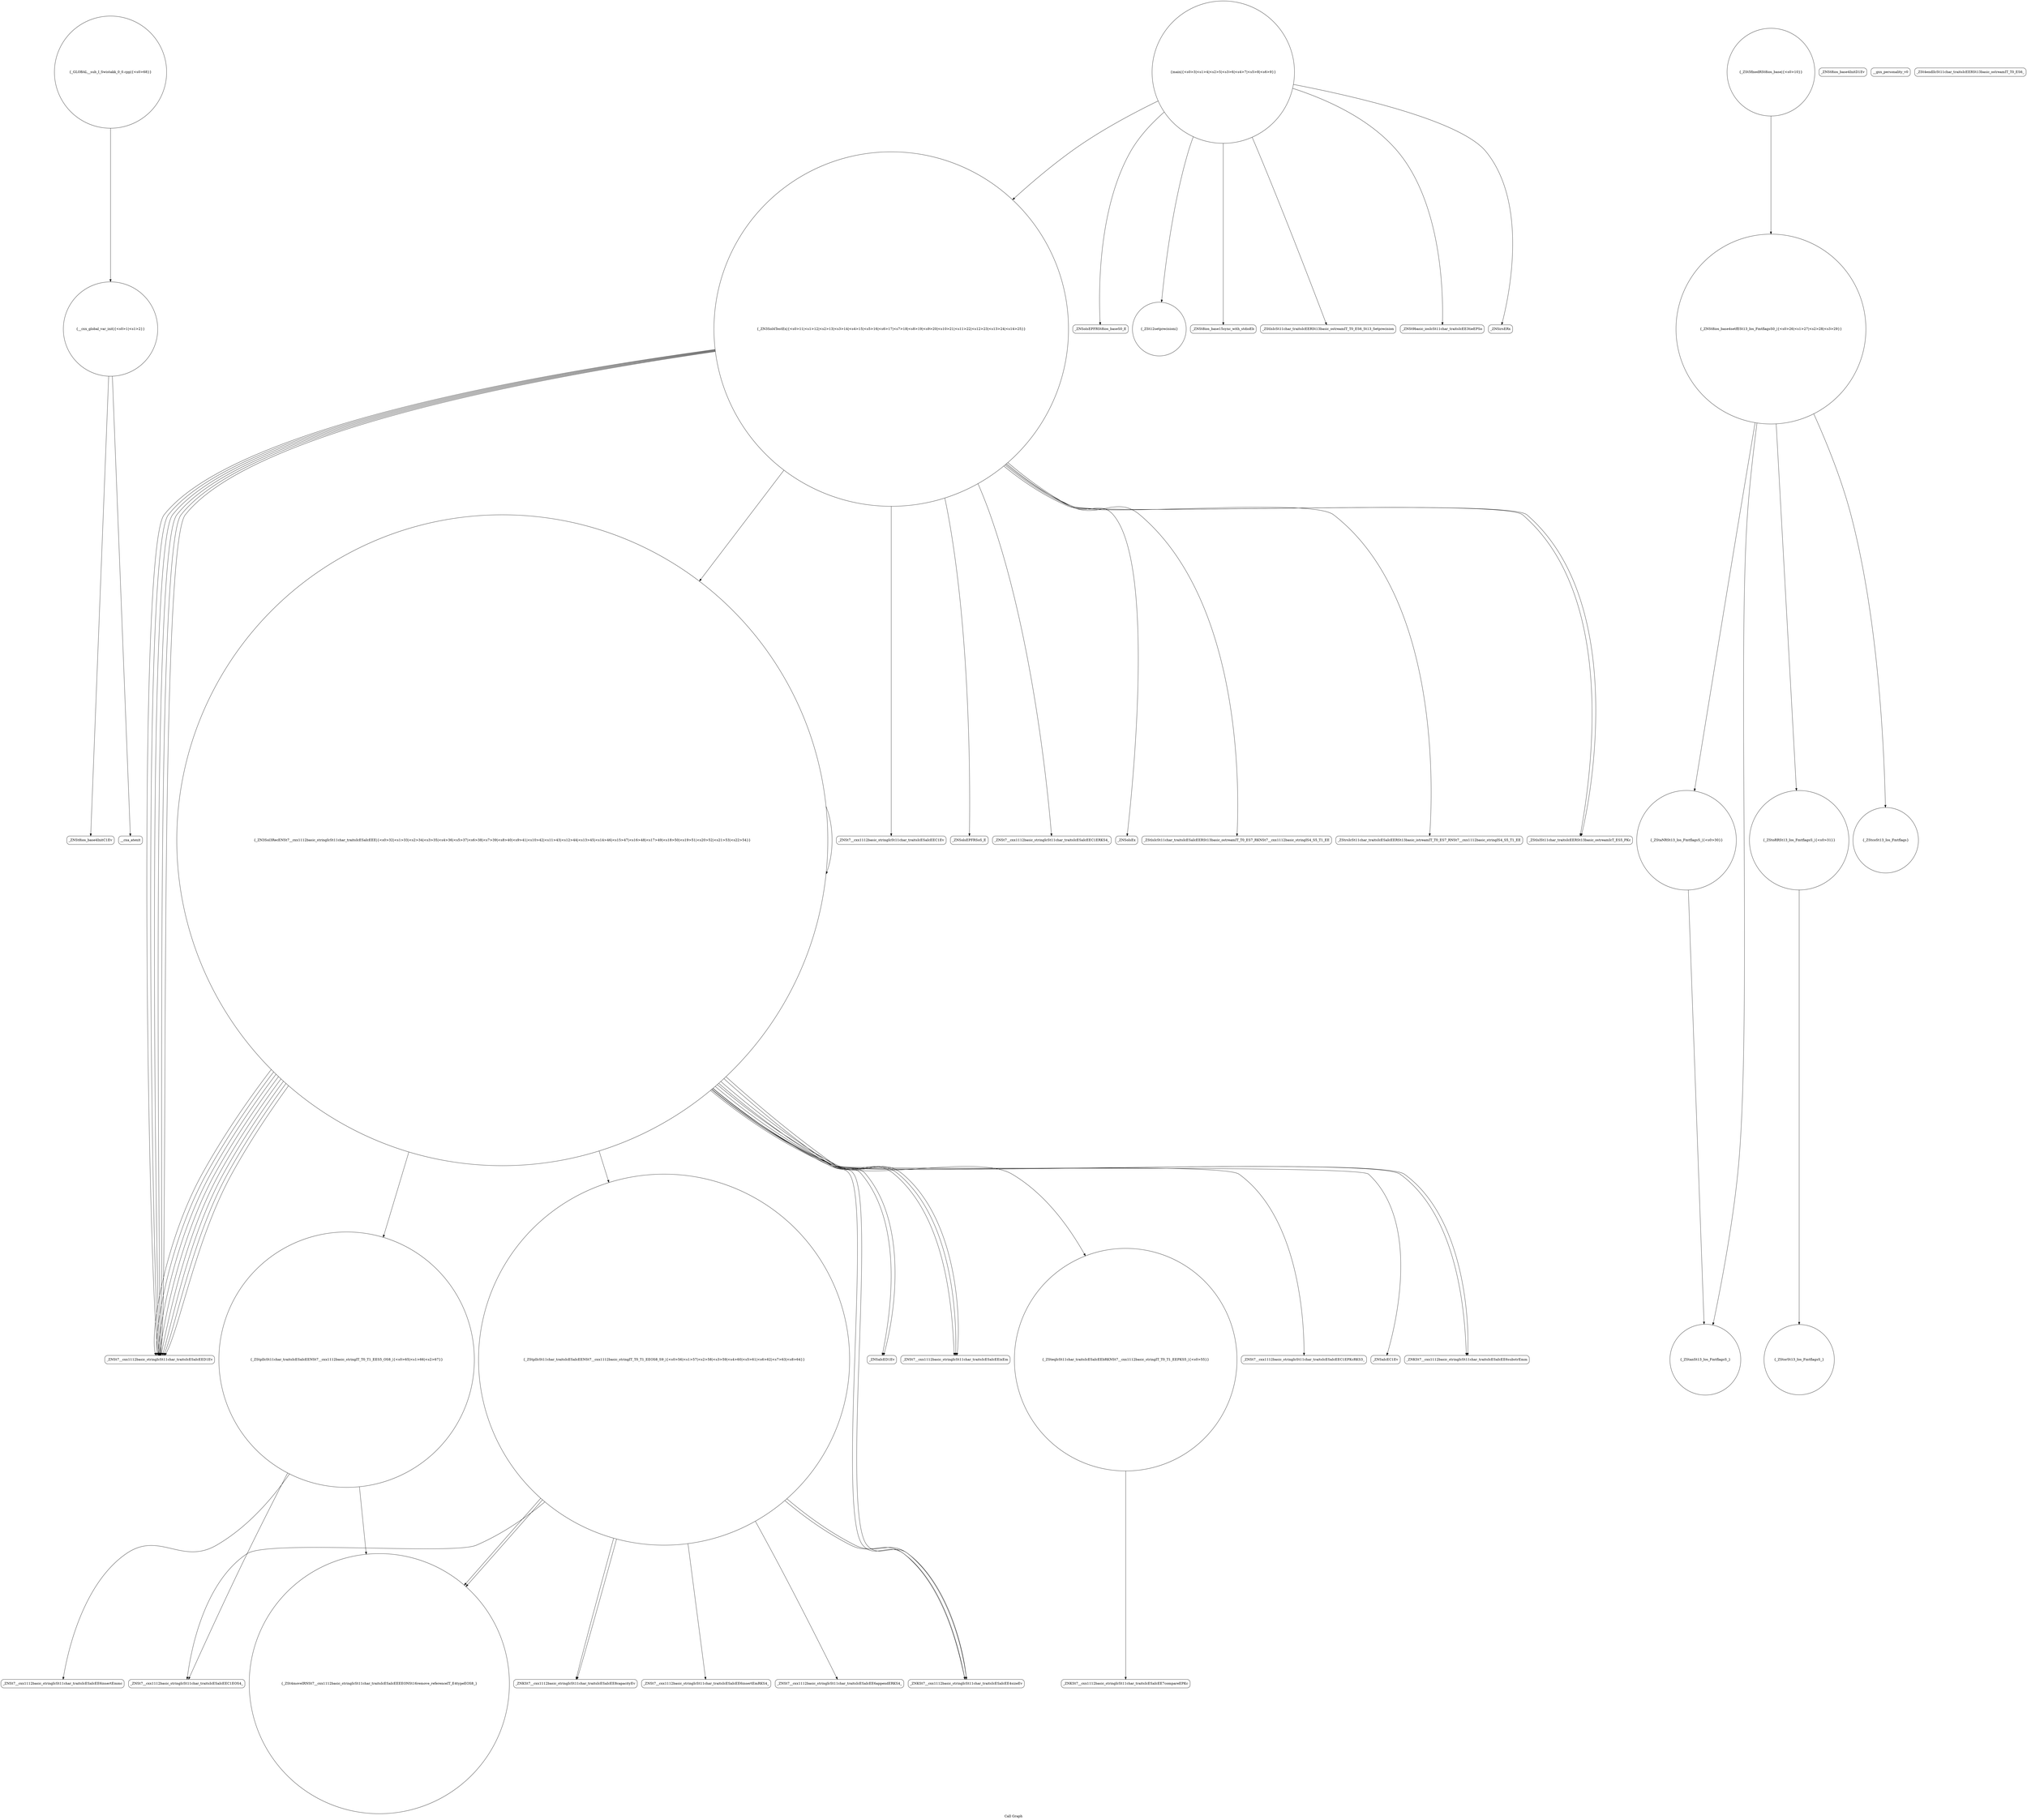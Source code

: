digraph "Call Graph" {
	label="Call Graph";

	Node0x55f7d6c5ab60 [shape=record,shape=circle,label="{__cxx_global_var_init|{<s0>1|<s1>2}}"];
	Node0x55f7d6c5ab60:s0 -> Node0x55f7d6ce2400[color=black];
	Node0x55f7d6c5ab60:s1 -> Node0x55f7d6ce2500[color=black];
	Node0x55f7d6ce3a00 [shape=record,shape=Mrecord,label="{_ZNSt7__cxx1112basic_stringIcSt11char_traitsIcESaIcEE6insertEmmc}"];
	Node0x55f7d6ce3080 [shape=record,shape=Mrecord,label="{_ZNSt7__cxx1112basic_stringIcSt11char_traitsIcESaIcEED1Ev}"];
	Node0x55f7d6ce2700 [shape=record,shape=Mrecord,label="{_ZNSolsEPFRSt8ios_baseS0_E}"];
	Node0x55f7d6ce3400 [shape=record,shape=Mrecord,label="{_ZNSaIcED1Ev}"];
	Node0x55f7d6ce2a80 [shape=record,shape=circle,label="{_ZStaNRSt13_Ios_FmtflagsS_|{<s0>30}}"];
	Node0x55f7d6ce2a80:s0 -> Node0x55f7d6ce2c00[color=black];
	Node0x55f7d6ce3780 [shape=record,shape=Mrecord,label="{_ZNKSt7__cxx1112basic_stringIcSt11char_traitsIcESaIcEE8capacityEv}"];
	Node0x55f7d6ce2e00 [shape=record,shape=Mrecord,label="{_ZNSt7__cxx1112basic_stringIcSt11char_traitsIcESaIcEEC1Ev}"];
	Node0x55f7d6ce2480 [shape=record,shape=Mrecord,label="{_ZNSt8ios_base4InitD1Ev}"];
	Node0x55f7d6ce3180 [shape=record,shape=Mrecord,label="{_ZNSolsEPFRSoS_E}"];
	Node0x55f7d6ce2800 [shape=record,shape=circle,label="{_ZSt12setprecisioni}"];
	Node0x55f7d6ce3500 [shape=record,shape=Mrecord,label="{_ZNSt7__cxx1112basic_stringIcSt11char_traitsIcESaIcEEixEm}"];
	Node0x55f7d6ce2b80 [shape=record,shape=circle,label="{_ZStoRRSt13_Ios_FmtflagsS_|{<s0>31}}"];
	Node0x55f7d6ce2b80:s0 -> Node0x55f7d6ce2c80[color=black];
	Node0x55f7d6ce3880 [shape=record,shape=Mrecord,label="{_ZNSt7__cxx1112basic_stringIcSt11char_traitsIcESaIcEE6insertEmRKS4_}"];
	Node0x55f7d6ce2f00 [shape=record,shape=Mrecord,label="{__gxx_personality_v0}"];
	Node0x55f7d6ce2580 [shape=record,shape=circle,label="{main|{<s0>3|<s1>4|<s2>5|<s3>6|<s4>7|<s5>8|<s6>9}}"];
	Node0x55f7d6ce2580:s0 -> Node0x55f7d6ce2600[color=black];
	Node0x55f7d6ce2580:s1 -> Node0x55f7d6ce2700[color=black];
	Node0x55f7d6ce2580:s2 -> Node0x55f7d6ce2800[color=black];
	Node0x55f7d6ce2580:s3 -> Node0x55f7d6ce2680[color=black];
	Node0x55f7d6ce2580:s4 -> Node0x55f7d6ce2880[color=black];
	Node0x55f7d6ce2580:s5 -> Node0x55f7d6ce2900[color=black];
	Node0x55f7d6ce2580:s6 -> Node0x55f7d6ce2980[color=black];
	Node0x55f7d6ce3280 [shape=record,shape=circle,label="{_ZSteqIcSt11char_traitsIcESaIcEEbRKNSt7__cxx1112basic_stringIT_T0_T1_EEPKS5_|{<s0>55}}"];
	Node0x55f7d6ce3280:s0 -> Node0x55f7d6ce3700[color=black];
	Node0x55f7d6ce2900 [shape=record,shape=Mrecord,label="{_ZNSirsERx}"];
	Node0x55f7d6ce3600 [shape=record,shape=circle,label="{_ZStplIcSt11char_traitsIcESaIcEENSt7__cxx1112basic_stringIT_T0_T1_EES5_OS8_|{<s0>65|<s1>66|<s2>67}}"];
	Node0x55f7d6ce3600:s0 -> Node0x55f7d6ce3a00[color=black];
	Node0x55f7d6ce3600:s1 -> Node0x55f7d6ce3800[color=black];
	Node0x55f7d6ce3600:s2 -> Node0x55f7d6ce3980[color=black];
	Node0x55f7d6ce2c80 [shape=record,shape=circle,label="{_ZStorSt13_Ios_FmtflagsS_}"];
	Node0x55f7d6ce3980 [shape=record,shape=Mrecord,label="{_ZNSt7__cxx1112basic_stringIcSt11char_traitsIcESaIcEEC1EOS4_}"];
	Node0x55f7d6ce3000 [shape=record,shape=Mrecord,label="{_ZNSt7__cxx1112basic_stringIcSt11char_traitsIcESaIcEEC1ERKS4_}"];
	Node0x55f7d6ce2680 [shape=record,shape=Mrecord,label="{_ZStlsIcSt11char_traitsIcEERSt13basic_ostreamIT_T0_ES6_St13_Setprecision}"];
	Node0x55f7d6ce3380 [shape=record,shape=Mrecord,label="{_ZNSt7__cxx1112basic_stringIcSt11char_traitsIcESaIcEEC1EPKcRKS3_}"];
	Node0x55f7d6ce2a00 [shape=record,shape=circle,label="{_ZNSt8ios_base4setfESt13_Ios_FmtflagsS0_|{<s0>26|<s1>27|<s2>28|<s3>29}}"];
	Node0x55f7d6ce2a00:s0 -> Node0x55f7d6ce2b00[color=black];
	Node0x55f7d6ce2a00:s1 -> Node0x55f7d6ce2a80[color=black];
	Node0x55f7d6ce2a00:s2 -> Node0x55f7d6ce2c00[color=black];
	Node0x55f7d6ce2a00:s3 -> Node0x55f7d6ce2b80[color=black];
	Node0x55f7d6ce3700 [shape=record,shape=Mrecord,label="{_ZNKSt7__cxx1112basic_stringIcSt11char_traitsIcESaIcEE7compareEPKc}"];
	Node0x55f7d6ce2d80 [shape=record,shape=Mrecord,label="{_ZNSolsEx}"];
	Node0x55f7d6ce2400 [shape=record,shape=Mrecord,label="{_ZNSt8ios_base4InitC1Ev}"];
	Node0x55f7d6ce3a80 [shape=record,shape=circle,label="{_GLOBAL__sub_I_Swistakk_0_0.cpp|{<s0>68}}"];
	Node0x55f7d6ce3a80:s0 -> Node0x55f7d6c5ab60[color=black];
	Node0x55f7d6ce3100 [shape=record,shape=Mrecord,label="{_ZStlsIcSt11char_traitsIcESaIcEERSt13basic_ostreamIT_T0_ES7_RKNSt7__cxx1112basic_stringIS4_S5_T1_EE}"];
	Node0x55f7d6ce2780 [shape=record,shape=circle,label="{_ZSt5fixedRSt8ios_base|{<s0>10}}"];
	Node0x55f7d6ce2780:s0 -> Node0x55f7d6ce2a00[color=black];
	Node0x55f7d6ce3480 [shape=record,shape=Mrecord,label="{_ZNKSt7__cxx1112basic_stringIcSt11char_traitsIcESaIcEE4sizeEv}"];
	Node0x55f7d6ce2b00 [shape=record,shape=circle,label="{_ZStcoSt13_Ios_Fmtflags}"];
	Node0x55f7d6ce3800 [shape=record,shape=circle,label="{_ZSt4moveIRNSt7__cxx1112basic_stringIcSt11char_traitsIcESaIcEEEEONSt16remove_referenceIT_E4typeEOS8_}"];
	Node0x55f7d6ce2e80 [shape=record,shape=Mrecord,label="{_ZStrsIcSt11char_traitsIcESaIcEERSt13basic_istreamIT_T0_ES7_RNSt7__cxx1112basic_stringIS4_S5_T1_EE}"];
	Node0x55f7d6ce2500 [shape=record,shape=Mrecord,label="{__cxa_atexit}"];
	Node0x55f7d6ce3200 [shape=record,shape=Mrecord,label="{_ZSt4endlIcSt11char_traitsIcEERSt13basic_ostreamIT_T0_ES6_}"];
	Node0x55f7d6ce2880 [shape=record,shape=Mrecord,label="{_ZNSt9basic_iosIcSt11char_traitsIcEE3tieEPSo}"];
	Node0x55f7d6ce3580 [shape=record,shape=circle,label="{_ZStplIcSt11char_traitsIcESaIcEENSt7__cxx1112basic_stringIT_T0_T1_EEOS8_S9_|{<s0>56|<s1>57|<s2>58|<s3>59|<s4>60|<s5>61|<s6>62|<s7>63|<s8>64}}"];
	Node0x55f7d6ce3580:s0 -> Node0x55f7d6ce3480[color=black];
	Node0x55f7d6ce3580:s1 -> Node0x55f7d6ce3480[color=black];
	Node0x55f7d6ce3580:s2 -> Node0x55f7d6ce3780[color=black];
	Node0x55f7d6ce3580:s3 -> Node0x55f7d6ce3780[color=black];
	Node0x55f7d6ce3580:s4 -> Node0x55f7d6ce3880[color=black];
	Node0x55f7d6ce3580:s5 -> Node0x55f7d6ce3800[color=black];
	Node0x55f7d6ce3580:s6 -> Node0x55f7d6ce3900[color=black];
	Node0x55f7d6ce3580:s7 -> Node0x55f7d6ce3800[color=black];
	Node0x55f7d6ce3580:s8 -> Node0x55f7d6ce3980[color=black];
	Node0x55f7d6ce2c00 [shape=record,shape=circle,label="{_ZStanSt13_Ios_FmtflagsS_}"];
	Node0x55f7d6ce3900 [shape=record,shape=Mrecord,label="{_ZNSt7__cxx1112basic_stringIcSt11char_traitsIcESaIcEE6appendERKS4_}"];
	Node0x55f7d6ce2f80 [shape=record,shape=circle,label="{_ZN3Sol3RecENSt7__cxx1112basic_stringIcSt11char_traitsIcESaIcEEE|{<s0>32|<s1>33|<s2>34|<s3>35|<s4>36|<s5>37|<s6>38|<s7>39|<s8>40|<s9>41|<s10>42|<s11>43|<s12>44|<s13>45|<s14>46|<s15>47|<s16>48|<s17>49|<s18>50|<s19>51|<s20>52|<s21>53|<s22>54}}"];
	Node0x55f7d6ce2f80:s0 -> Node0x55f7d6ce3280[color=black];
	Node0x55f7d6ce2f80:s1 -> Node0x55f7d6ce3300[color=black];
	Node0x55f7d6ce2f80:s2 -> Node0x55f7d6ce3380[color=black];
	Node0x55f7d6ce2f80:s3 -> Node0x55f7d6ce3400[color=black];
	Node0x55f7d6ce2f80:s4 -> Node0x55f7d6ce3400[color=black];
	Node0x55f7d6ce2f80:s5 -> Node0x55f7d6ce3480[color=black];
	Node0x55f7d6ce2f80:s6 -> Node0x55f7d6ce3480[color=black];
	Node0x55f7d6ce2f80:s7 -> Node0x55f7d6ce3500[color=black];
	Node0x55f7d6ce2f80:s8 -> Node0x55f7d6ce3500[color=black];
	Node0x55f7d6ce2f80:s9 -> Node0x55f7d6ce3500[color=black];
	Node0x55f7d6ce2f80:s10 -> Node0x55f7d6ce3680[color=black];
	Node0x55f7d6ce2f80:s11 -> Node0x55f7d6ce2f80[color=black];
	Node0x55f7d6ce2f80:s12 -> Node0x55f7d6ce3600[color=black];
	Node0x55f7d6ce2f80:s13 -> Node0x55f7d6ce3680[color=black];
	Node0x55f7d6ce2f80:s14 -> Node0x55f7d6ce3580[color=black];
	Node0x55f7d6ce2f80:s15 -> Node0x55f7d6ce3080[color=black];
	Node0x55f7d6ce2f80:s16 -> Node0x55f7d6ce3080[color=black];
	Node0x55f7d6ce2f80:s17 -> Node0x55f7d6ce3080[color=black];
	Node0x55f7d6ce2f80:s18 -> Node0x55f7d6ce3080[color=black];
	Node0x55f7d6ce2f80:s19 -> Node0x55f7d6ce3080[color=black];
	Node0x55f7d6ce2f80:s20 -> Node0x55f7d6ce3080[color=black];
	Node0x55f7d6ce2f80:s21 -> Node0x55f7d6ce3080[color=black];
	Node0x55f7d6ce2f80:s22 -> Node0x55f7d6ce3080[color=black];
	Node0x55f7d6ce2600 [shape=record,shape=Mrecord,label="{_ZNSt8ios_base15sync_with_stdioEb}"];
	Node0x55f7d6ce3300 [shape=record,shape=Mrecord,label="{_ZNSaIcEC1Ev}"];
	Node0x55f7d6ce2980 [shape=record,shape=circle,label="{_ZN3Sol4TestEx|{<s0>11|<s1>12|<s2>13|<s3>14|<s4>15|<s5>16|<s6>17|<s7>18|<s8>19|<s9>20|<s10>21|<s11>22|<s12>23|<s13>24|<s14>25}}"];
	Node0x55f7d6ce2980:s0 -> Node0x55f7d6ce2d00[color=black];
	Node0x55f7d6ce2980:s1 -> Node0x55f7d6ce2d80[color=black];
	Node0x55f7d6ce2980:s2 -> Node0x55f7d6ce2d00[color=black];
	Node0x55f7d6ce2980:s3 -> Node0x55f7d6ce2e00[color=black];
	Node0x55f7d6ce2980:s4 -> Node0x55f7d6ce2e80[color=black];
	Node0x55f7d6ce2980:s5 -> Node0x55f7d6ce3000[color=black];
	Node0x55f7d6ce2980:s6 -> Node0x55f7d6ce2f80[color=black];
	Node0x55f7d6ce2980:s7 -> Node0x55f7d6ce3080[color=black];
	Node0x55f7d6ce2980:s8 -> Node0x55f7d6ce3100[color=black];
	Node0x55f7d6ce2980:s9 -> Node0x55f7d6ce3180[color=black];
	Node0x55f7d6ce2980:s10 -> Node0x55f7d6ce3080[color=black];
	Node0x55f7d6ce2980:s11 -> Node0x55f7d6ce3080[color=black];
	Node0x55f7d6ce2980:s12 -> Node0x55f7d6ce3080[color=black];
	Node0x55f7d6ce2980:s13 -> Node0x55f7d6ce3080[color=black];
	Node0x55f7d6ce2980:s14 -> Node0x55f7d6ce3080[color=black];
	Node0x55f7d6ce3680 [shape=record,shape=Mrecord,label="{_ZNKSt7__cxx1112basic_stringIcSt11char_traitsIcESaIcEE6substrEmm}"];
	Node0x55f7d6ce2d00 [shape=record,shape=Mrecord,label="{_ZStlsISt11char_traitsIcEERSt13basic_ostreamIcT_ES5_PKc}"];
}
